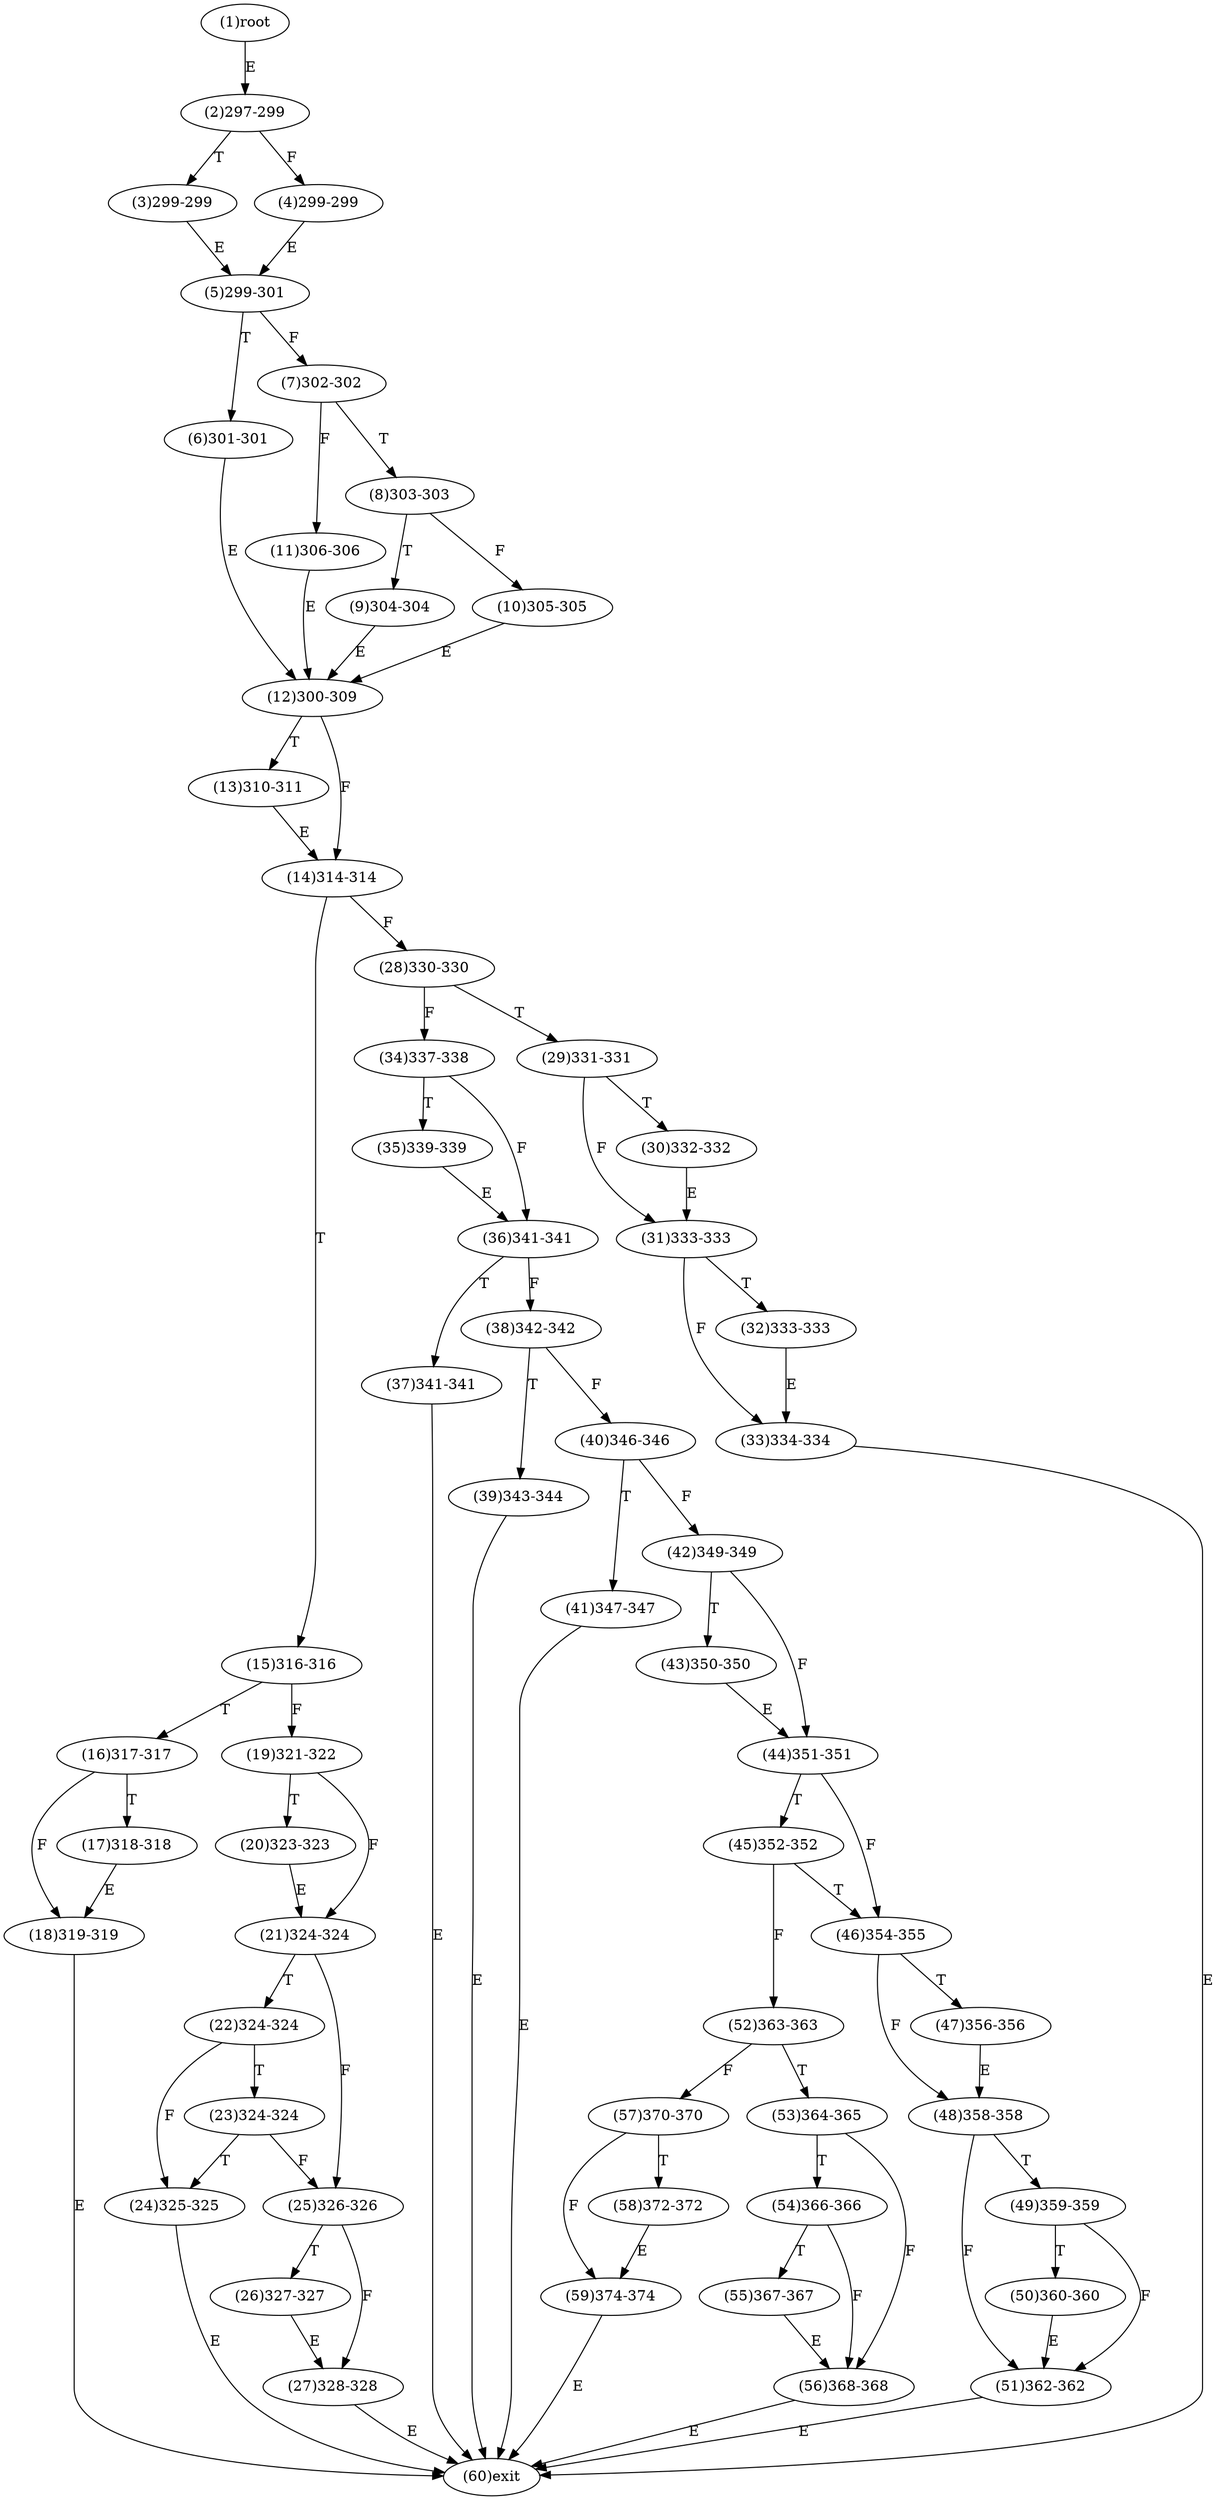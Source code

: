digraph "" { 
1[ label="(1)root"];
2[ label="(2)297-299"];
3[ label="(3)299-299"];
4[ label="(4)299-299"];
5[ label="(5)299-301"];
6[ label="(6)301-301"];
7[ label="(7)302-302"];
8[ label="(8)303-303"];
9[ label="(9)304-304"];
10[ label="(10)305-305"];
11[ label="(11)306-306"];
12[ label="(12)300-309"];
13[ label="(13)310-311"];
14[ label="(14)314-314"];
15[ label="(15)316-316"];
17[ label="(17)318-318"];
16[ label="(16)317-317"];
19[ label="(19)321-322"];
18[ label="(18)319-319"];
21[ label="(21)324-324"];
20[ label="(20)323-323"];
23[ label="(23)324-324"];
22[ label="(22)324-324"];
25[ label="(25)326-326"];
24[ label="(24)325-325"];
27[ label="(27)328-328"];
26[ label="(26)327-327"];
29[ label="(29)331-331"];
28[ label="(28)330-330"];
31[ label="(31)333-333"];
30[ label="(30)332-332"];
34[ label="(34)337-338"];
35[ label="(35)339-339"];
32[ label="(32)333-333"];
33[ label="(33)334-334"];
38[ label="(38)342-342"];
39[ label="(39)343-344"];
36[ label="(36)341-341"];
37[ label="(37)341-341"];
42[ label="(42)349-349"];
43[ label="(43)350-350"];
40[ label="(40)346-346"];
41[ label="(41)347-347"];
46[ label="(46)354-355"];
47[ label="(47)356-356"];
44[ label="(44)351-351"];
45[ label="(45)352-352"];
51[ label="(51)362-362"];
50[ label="(50)360-360"];
49[ label="(49)359-359"];
48[ label="(48)358-358"];
55[ label="(55)367-367"];
54[ label="(54)366-366"];
53[ label="(53)364-365"];
52[ label="(52)363-363"];
59[ label="(59)374-374"];
58[ label="(58)372-372"];
57[ label="(57)370-370"];
56[ label="(56)368-368"];
60[ label="(60)exit"];
1->2[ label="E"];
2->4[ label="F"];
2->3[ label="T"];
3->5[ label="E"];
4->5[ label="E"];
5->7[ label="F"];
5->6[ label="T"];
6->12[ label="E"];
7->11[ label="F"];
7->8[ label="T"];
8->10[ label="F"];
8->9[ label="T"];
9->12[ label="E"];
10->12[ label="E"];
11->12[ label="E"];
12->14[ label="F"];
12->13[ label="T"];
13->14[ label="E"];
14->28[ label="F"];
14->15[ label="T"];
15->19[ label="F"];
15->16[ label="T"];
16->18[ label="F"];
16->17[ label="T"];
17->18[ label="E"];
18->60[ label="E"];
19->21[ label="F"];
19->20[ label="T"];
20->21[ label="E"];
21->25[ label="F"];
21->22[ label="T"];
22->24[ label="F"];
22->23[ label="T"];
23->25[ label="F"];
23->24[ label="T"];
24->60[ label="E"];
25->27[ label="F"];
25->26[ label="T"];
26->27[ label="E"];
27->60[ label="E"];
28->34[ label="F"];
28->29[ label="T"];
29->31[ label="F"];
29->30[ label="T"];
30->31[ label="E"];
31->33[ label="F"];
31->32[ label="T"];
32->33[ label="E"];
33->60[ label="E"];
34->36[ label="F"];
34->35[ label="T"];
35->36[ label="E"];
36->38[ label="F"];
36->37[ label="T"];
37->60[ label="E"];
38->40[ label="F"];
38->39[ label="T"];
39->60[ label="E"];
40->42[ label="F"];
40->41[ label="T"];
41->60[ label="E"];
42->44[ label="F"];
42->43[ label="T"];
43->44[ label="E"];
44->46[ label="F"];
44->45[ label="T"];
45->52[ label="F"];
45->46[ label="T"];
46->48[ label="F"];
46->47[ label="T"];
47->48[ label="E"];
48->51[ label="F"];
48->49[ label="T"];
49->51[ label="F"];
49->50[ label="T"];
50->51[ label="E"];
51->60[ label="E"];
52->57[ label="F"];
52->53[ label="T"];
53->56[ label="F"];
53->54[ label="T"];
54->56[ label="F"];
54->55[ label="T"];
55->56[ label="E"];
56->60[ label="E"];
57->59[ label="F"];
57->58[ label="T"];
58->59[ label="E"];
59->60[ label="E"];
}